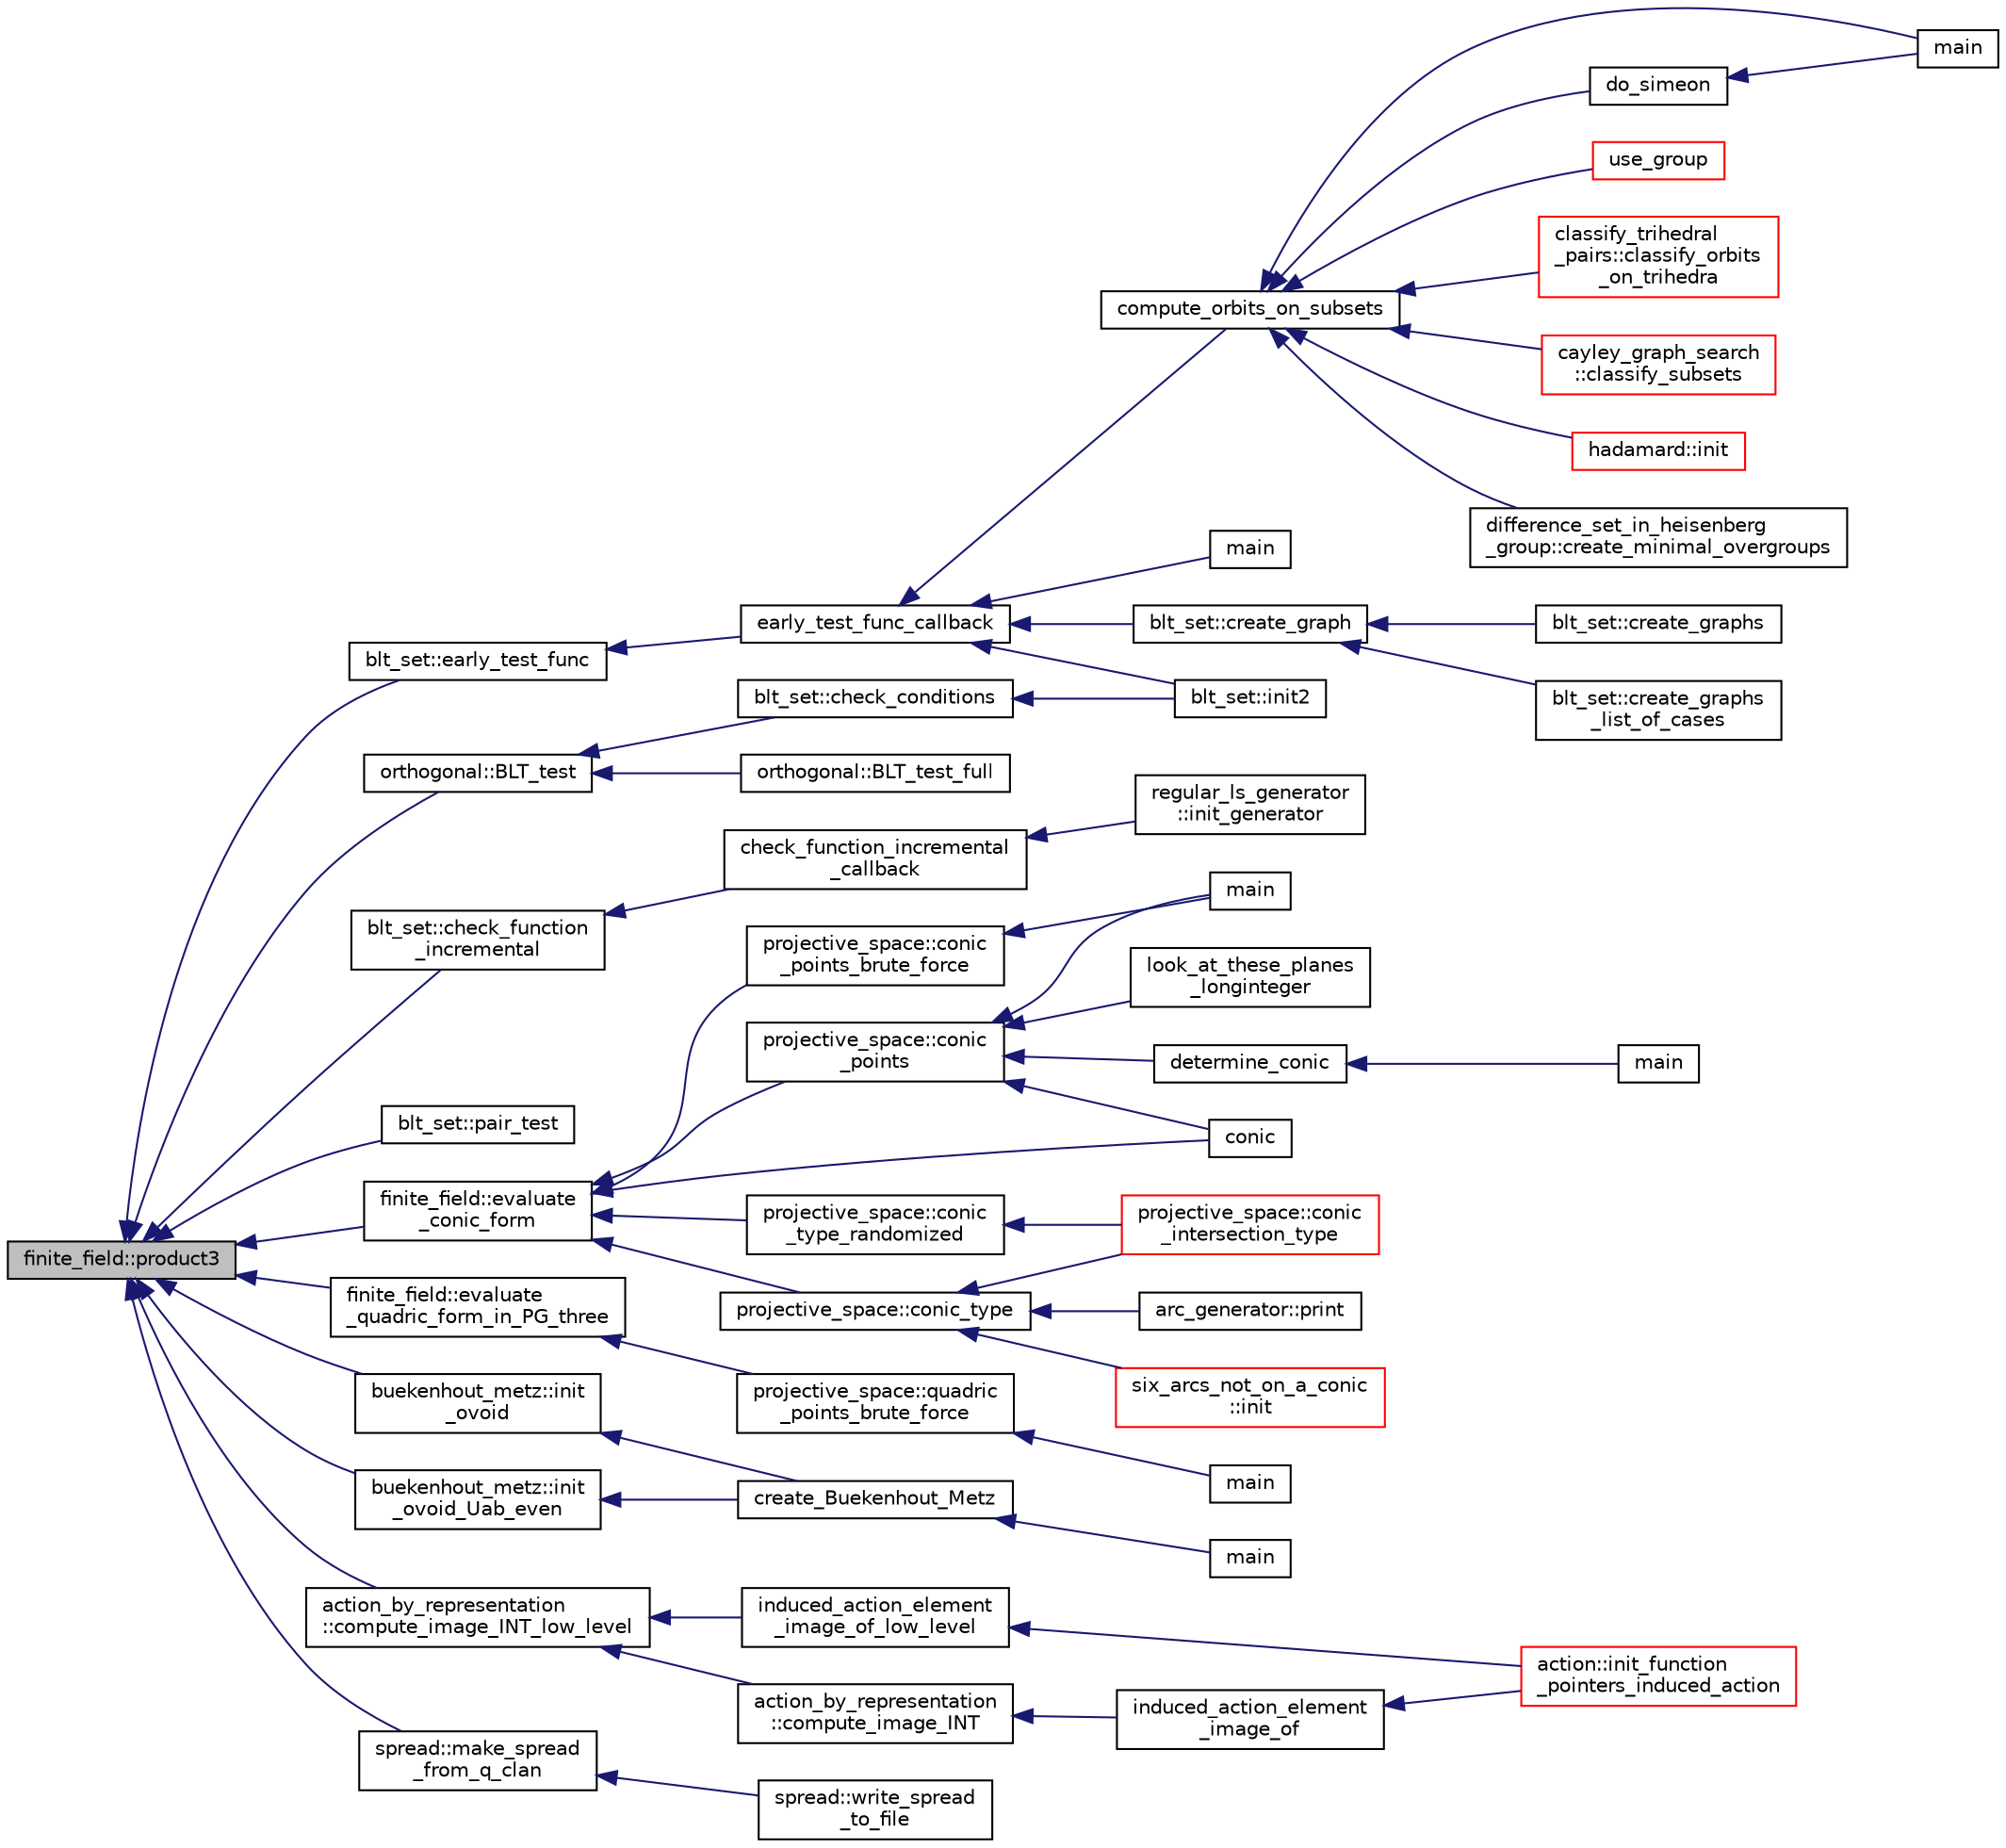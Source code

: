 digraph "finite_field::product3"
{
  edge [fontname="Helvetica",fontsize="10",labelfontname="Helvetica",labelfontsize="10"];
  node [fontname="Helvetica",fontsize="10",shape=record];
  rankdir="LR";
  Node16593 [label="finite_field::product3",height=0.2,width=0.4,color="black", fillcolor="grey75", style="filled", fontcolor="black"];
  Node16593 -> Node16594 [dir="back",color="midnightblue",fontsize="10",style="solid",fontname="Helvetica"];
  Node16594 [label="blt_set::early_test_func",height=0.2,width=0.4,color="black", fillcolor="white", style="filled",URL="$d1/d3d/classblt__set.html#ae13ce00db0bbbf0a157ee02a3aaea3c7"];
  Node16594 -> Node16595 [dir="back",color="midnightblue",fontsize="10",style="solid",fontname="Helvetica"];
  Node16595 [label="early_test_func_callback",height=0.2,width=0.4,color="black", fillcolor="white", style="filled",URL="$d1/d45/blt__set2_8_c.html#ac5b3d559ae4a7f04c7623f93300574ea"];
  Node16595 -> Node16596 [dir="back",color="midnightblue",fontsize="10",style="solid",fontname="Helvetica"];
  Node16596 [label="main",height=0.2,width=0.4,color="black", fillcolor="white", style="filled",URL="$d1/d5e/blt__main_8_c.html#a217dbf8b442f20279ea00b898af96f52"];
  Node16595 -> Node16597 [dir="back",color="midnightblue",fontsize="10",style="solid",fontname="Helvetica"];
  Node16597 [label="blt_set::init2",height=0.2,width=0.4,color="black", fillcolor="white", style="filled",URL="$d1/d3d/classblt__set.html#a3f1204faeab71c253039beffa3e6ee76"];
  Node16595 -> Node16598 [dir="back",color="midnightblue",fontsize="10",style="solid",fontname="Helvetica"];
  Node16598 [label="blt_set::create_graph",height=0.2,width=0.4,color="black", fillcolor="white", style="filled",URL="$d1/d3d/classblt__set.html#ae92249ece99ffbc92e93e49cd5d5dccf"];
  Node16598 -> Node16599 [dir="back",color="midnightblue",fontsize="10",style="solid",fontname="Helvetica"];
  Node16599 [label="blt_set::create_graphs",height=0.2,width=0.4,color="black", fillcolor="white", style="filled",URL="$d1/d3d/classblt__set.html#a3f1d4a8ed15875c47b327949f26a4533"];
  Node16598 -> Node16600 [dir="back",color="midnightblue",fontsize="10",style="solid",fontname="Helvetica"];
  Node16600 [label="blt_set::create_graphs\l_list_of_cases",height=0.2,width=0.4,color="black", fillcolor="white", style="filled",URL="$d1/d3d/classblt__set.html#a91ad531d4154bd887182dbd6121476f3"];
  Node16595 -> Node16601 [dir="back",color="midnightblue",fontsize="10",style="solid",fontname="Helvetica"];
  Node16601 [label="compute_orbits_on_subsets",height=0.2,width=0.4,color="black", fillcolor="white", style="filled",URL="$d3/d35/snakes__and__ladders__global_8_c.html#af33697aede0480110b1227f727252637"];
  Node16601 -> Node16602 [dir="back",color="midnightblue",fontsize="10",style="solid",fontname="Helvetica"];
  Node16602 [label="cayley_graph_search\l::classify_subsets",height=0.2,width=0.4,color="red", fillcolor="white", style="filled",URL="$de/dae/classcayley__graph__search.html#a4cf8a90752e018a281481ac80ad52c4b"];
  Node16601 -> Node16605 [dir="back",color="midnightblue",fontsize="10",style="solid",fontname="Helvetica"];
  Node16605 [label="hadamard::init",height=0.2,width=0.4,color="red", fillcolor="white", style="filled",URL="$d7/dbb/classhadamard.html#a16af359850b8bdd0d2a73e260d496c33"];
  Node16601 -> Node16607 [dir="back",color="midnightblue",fontsize="10",style="solid",fontname="Helvetica"];
  Node16607 [label="difference_set_in_heisenberg\l_group::create_minimal_overgroups",height=0.2,width=0.4,color="black", fillcolor="white", style="filled",URL="$de/d8a/classdifference__set__in__heisenberg__group.html#a9bde5ad5da3ebaebf98fbfd3e8110b79"];
  Node16601 -> Node16608 [dir="back",color="midnightblue",fontsize="10",style="solid",fontname="Helvetica"];
  Node16608 [label="main",height=0.2,width=0.4,color="black", fillcolor="white", style="filled",URL="$d5/d13/simeon_8_c.html#ae66f6b31b5ad750f1fe042a706a4e3d4"];
  Node16601 -> Node16609 [dir="back",color="midnightblue",fontsize="10",style="solid",fontname="Helvetica"];
  Node16609 [label="do_simeon",height=0.2,width=0.4,color="black", fillcolor="white", style="filled",URL="$d5/d13/simeon_8_c.html#a36cf3f9cb484fa44da7a7dfcbe9385d0"];
  Node16609 -> Node16608 [dir="back",color="midnightblue",fontsize="10",style="solid",fontname="Helvetica"];
  Node16601 -> Node16610 [dir="back",color="midnightblue",fontsize="10",style="solid",fontname="Helvetica"];
  Node16610 [label="use_group",height=0.2,width=0.4,color="red", fillcolor="white", style="filled",URL="$d9/d9f/all__cliques_8_c.html#aba62531e97173264c39afe2c7857af31"];
  Node16601 -> Node16612 [dir="back",color="midnightblue",fontsize="10",style="solid",fontname="Helvetica"];
  Node16612 [label="classify_trihedral\l_pairs::classify_orbits\l_on_trihedra",height=0.2,width=0.4,color="red", fillcolor="white", style="filled",URL="$d1/d21/classclassify__trihedral__pairs.html#a99625621bfba4bb65b3d60304b306539"];
  Node16593 -> Node16619 [dir="back",color="midnightblue",fontsize="10",style="solid",fontname="Helvetica"];
  Node16619 [label="blt_set::check_function\l_incremental",height=0.2,width=0.4,color="black", fillcolor="white", style="filled",URL="$d1/d3d/classblt__set.html#ae898e6318ef4382066d94f50196b9b81"];
  Node16619 -> Node16620 [dir="back",color="midnightblue",fontsize="10",style="solid",fontname="Helvetica"];
  Node16620 [label="check_function_incremental\l_callback",height=0.2,width=0.4,color="black", fillcolor="white", style="filled",URL="$df/d77/regular__ls_8h.html#a87182257b04c108154aaba0054da27bf"];
  Node16620 -> Node16621 [dir="back",color="midnightblue",fontsize="10",style="solid",fontname="Helvetica"];
  Node16621 [label="regular_ls_generator\l::init_generator",height=0.2,width=0.4,color="black", fillcolor="white", style="filled",URL="$d2/dd8/classregular__ls__generator.html#ad2d853778456c12a007b975c38f60ab3"];
  Node16593 -> Node16622 [dir="back",color="midnightblue",fontsize="10",style="solid",fontname="Helvetica"];
  Node16622 [label="blt_set::pair_test",height=0.2,width=0.4,color="black", fillcolor="white", style="filled",URL="$d1/d3d/classblt__set.html#a010e746fd6fc5a539cec27bced4ff477"];
  Node16593 -> Node16623 [dir="back",color="midnightblue",fontsize="10",style="solid",fontname="Helvetica"];
  Node16623 [label="orthogonal::BLT_test",height=0.2,width=0.4,color="black", fillcolor="white", style="filled",URL="$d7/daa/classorthogonal.html#a019329f3f04ea9accbca7f7816183f6a"];
  Node16623 -> Node16624 [dir="back",color="midnightblue",fontsize="10",style="solid",fontname="Helvetica"];
  Node16624 [label="blt_set::check_conditions",height=0.2,width=0.4,color="black", fillcolor="white", style="filled",URL="$d1/d3d/classblt__set.html#ad51895e1ed3f1541ed735bc06befd9c1"];
  Node16624 -> Node16597 [dir="back",color="midnightblue",fontsize="10",style="solid",fontname="Helvetica"];
  Node16623 -> Node16625 [dir="back",color="midnightblue",fontsize="10",style="solid",fontname="Helvetica"];
  Node16625 [label="orthogonal::BLT_test_full",height=0.2,width=0.4,color="black", fillcolor="white", style="filled",URL="$d7/daa/classorthogonal.html#ab4c41d4de00851e2edc32108f30a9520"];
  Node16593 -> Node16626 [dir="back",color="midnightblue",fontsize="10",style="solid",fontname="Helvetica"];
  Node16626 [label="finite_field::evaluate\l_conic_form",height=0.2,width=0.4,color="black", fillcolor="white", style="filled",URL="$df/d5a/classfinite__field.html#ad0d30daf0c7242c3a57226614d34522a"];
  Node16626 -> Node16627 [dir="back",color="midnightblue",fontsize="10",style="solid",fontname="Helvetica"];
  Node16627 [label="conic",height=0.2,width=0.4,color="black", fillcolor="white", style="filled",URL="$d4/de8/conic_8_c.html#a96def9474b981a9d5831a9b48d85d652"];
  Node16626 -> Node16628 [dir="back",color="midnightblue",fontsize="10",style="solid",fontname="Helvetica"];
  Node16628 [label="projective_space::conic\l_points_brute_force",height=0.2,width=0.4,color="black", fillcolor="white", style="filled",URL="$d2/d17/classprojective__space.html#af4a32fbd4850227dd2dd12b095d4967f"];
  Node16628 -> Node16629 [dir="back",color="midnightblue",fontsize="10",style="solid",fontname="Helvetica"];
  Node16629 [label="main",height=0.2,width=0.4,color="black", fillcolor="white", style="filled",URL="$de/d27/determine__conic_8_c.html#a3c04138a5bfe5d72780bb7e82a18e627"];
  Node16626 -> Node16630 [dir="back",color="midnightblue",fontsize="10",style="solid",fontname="Helvetica"];
  Node16630 [label="projective_space::conic\l_points",height=0.2,width=0.4,color="black", fillcolor="white", style="filled",URL="$d2/d17/classprojective__space.html#ac89e189c57d38120fd83fec078fd59e8"];
  Node16630 -> Node16627 [dir="back",color="midnightblue",fontsize="10",style="solid",fontname="Helvetica"];
  Node16630 -> Node16631 [dir="back",color="midnightblue",fontsize="10",style="solid",fontname="Helvetica"];
  Node16631 [label="look_at_these_planes\l_longinteger",height=0.2,width=0.4,color="black", fillcolor="white", style="filled",URL="$da/d90/analyze_8_c.html#ae230005122bb89f7409f5937134b73bf"];
  Node16630 -> Node16629 [dir="back",color="midnightblue",fontsize="10",style="solid",fontname="Helvetica"];
  Node16630 -> Node16632 [dir="back",color="midnightblue",fontsize="10",style="solid",fontname="Helvetica"];
  Node16632 [label="determine_conic",height=0.2,width=0.4,color="black", fillcolor="white", style="filled",URL="$d5/d87/globals_8h.html#a1f36b2be45a6576165929165abb56f1e"];
  Node16632 -> Node16633 [dir="back",color="midnightblue",fontsize="10",style="solid",fontname="Helvetica"];
  Node16633 [label="main",height=0.2,width=0.4,color="black", fillcolor="white", style="filled",URL="$d4/de8/conic_8_c.html#a3c04138a5bfe5d72780bb7e82a18e627"];
  Node16626 -> Node16634 [dir="back",color="midnightblue",fontsize="10",style="solid",fontname="Helvetica"];
  Node16634 [label="projective_space::conic\l_type_randomized",height=0.2,width=0.4,color="black", fillcolor="white", style="filled",URL="$d2/d17/classprojective__space.html#af486b51daa10b4de0c8b50fb5c1c2ee7"];
  Node16634 -> Node16635 [dir="back",color="midnightblue",fontsize="10",style="solid",fontname="Helvetica"];
  Node16635 [label="projective_space::conic\l_intersection_type",height=0.2,width=0.4,color="red", fillcolor="white", style="filled",URL="$d2/d17/classprojective__space.html#a8f3472a2e9af4ac7874a5195ec6e0d58"];
  Node16626 -> Node16639 [dir="back",color="midnightblue",fontsize="10",style="solid",fontname="Helvetica"];
  Node16639 [label="projective_space::conic_type",height=0.2,width=0.4,color="black", fillcolor="white", style="filled",URL="$d2/d17/classprojective__space.html#af5a8dcbc4bbe1638c3037b949b3b3306"];
  Node16639 -> Node16635 [dir="back",color="midnightblue",fontsize="10",style="solid",fontname="Helvetica"];
  Node16639 -> Node16640 [dir="back",color="midnightblue",fontsize="10",style="solid",fontname="Helvetica"];
  Node16640 [label="arc_generator::print",height=0.2,width=0.4,color="black", fillcolor="white", style="filled",URL="$d4/d21/classarc__generator.html#a4ae2e25ba85a60fb2a90a7b4f52675f7"];
  Node16639 -> Node16641 [dir="back",color="midnightblue",fontsize="10",style="solid",fontname="Helvetica"];
  Node16641 [label="six_arcs_not_on_a_conic\l::init",height=0.2,width=0.4,color="red", fillcolor="white", style="filled",URL="$d8/de6/classsix__arcs__not__on__a__conic.html#a7a4d5cf8a098488729934cfa8a70944a"];
  Node16593 -> Node16643 [dir="back",color="midnightblue",fontsize="10",style="solid",fontname="Helvetica"];
  Node16643 [label="finite_field::evaluate\l_quadric_form_in_PG_three",height=0.2,width=0.4,color="black", fillcolor="white", style="filled",URL="$df/d5a/classfinite__field.html#a45884a0fc7244d9080460ebbb703c6f1"];
  Node16643 -> Node16644 [dir="back",color="midnightblue",fontsize="10",style="solid",fontname="Helvetica"];
  Node16644 [label="projective_space::quadric\l_points_brute_force",height=0.2,width=0.4,color="black", fillcolor="white", style="filled",URL="$d2/d17/classprojective__space.html#af86e94e537f6a36d08b546152178687e"];
  Node16644 -> Node16645 [dir="back",color="midnightblue",fontsize="10",style="solid",fontname="Helvetica"];
  Node16645 [label="main",height=0.2,width=0.4,color="black", fillcolor="white", style="filled",URL="$d7/d9d/determine__quadric_8_c.html#a3c04138a5bfe5d72780bb7e82a18e627"];
  Node16593 -> Node16646 [dir="back",color="midnightblue",fontsize="10",style="solid",fontname="Helvetica"];
  Node16646 [label="buekenhout_metz::init\l_ovoid",height=0.2,width=0.4,color="black", fillcolor="white", style="filled",URL="$d8/d98/classbuekenhout__metz.html#a217d76a8e2385ce176c4c461085ab065"];
  Node16646 -> Node16647 [dir="back",color="midnightblue",fontsize="10",style="solid",fontname="Helvetica"];
  Node16647 [label="create_Buekenhout_Metz",height=0.2,width=0.4,color="black", fillcolor="white", style="filled",URL="$df/d74/tl__geometry_8h.html#a78309855776389326c2be56b2c5c1f0c"];
  Node16647 -> Node16648 [dir="back",color="midnightblue",fontsize="10",style="solid",fontname="Helvetica"];
  Node16648 [label="main",height=0.2,width=0.4,color="black", fillcolor="white", style="filled",URL="$d4/d6e/make__something_8_c.html#a217dbf8b442f20279ea00b898af96f52"];
  Node16593 -> Node16649 [dir="back",color="midnightblue",fontsize="10",style="solid",fontname="Helvetica"];
  Node16649 [label="buekenhout_metz::init\l_ovoid_Uab_even",height=0.2,width=0.4,color="black", fillcolor="white", style="filled",URL="$d8/d98/classbuekenhout__metz.html#ae2add9715f3b70bfb635fdb8d33bfa71"];
  Node16649 -> Node16647 [dir="back",color="midnightblue",fontsize="10",style="solid",fontname="Helvetica"];
  Node16593 -> Node16650 [dir="back",color="midnightblue",fontsize="10",style="solid",fontname="Helvetica"];
  Node16650 [label="action_by_representation\l::compute_image_INT_low_level",height=0.2,width=0.4,color="black", fillcolor="white", style="filled",URL="$d1/d9d/classaction__by__representation.html#a599c62e0318b6451dfe39af26d699baa"];
  Node16650 -> Node16651 [dir="back",color="midnightblue",fontsize="10",style="solid",fontname="Helvetica"];
  Node16651 [label="induced_action_element\l_image_of_low_level",height=0.2,width=0.4,color="black", fillcolor="white", style="filled",URL="$d3/d27/interface_8_c.html#aa4bc5f68829829d9a41223c260c658c5"];
  Node16651 -> Node16652 [dir="back",color="midnightblue",fontsize="10",style="solid",fontname="Helvetica"];
  Node16652 [label="action::init_function\l_pointers_induced_action",height=0.2,width=0.4,color="red", fillcolor="white", style="filled",URL="$d2/d86/classaction.html#a3b9287d084b24f7a3b9532a7589c58de"];
  Node16650 -> Node16840 [dir="back",color="midnightblue",fontsize="10",style="solid",fontname="Helvetica"];
  Node16840 [label="action_by_representation\l::compute_image_INT",height=0.2,width=0.4,color="black", fillcolor="white", style="filled",URL="$d1/d9d/classaction__by__representation.html#a8c6b43be13f3fa61c51d3c5f2a3411d4"];
  Node16840 -> Node16841 [dir="back",color="midnightblue",fontsize="10",style="solid",fontname="Helvetica"];
  Node16841 [label="induced_action_element\l_image_of",height=0.2,width=0.4,color="black", fillcolor="white", style="filled",URL="$d3/d27/interface_8_c.html#a821850d6c3988dd122de0489cd36f0f0"];
  Node16841 -> Node16652 [dir="back",color="midnightblue",fontsize="10",style="solid",fontname="Helvetica"];
  Node16593 -> Node16842 [dir="back",color="midnightblue",fontsize="10",style="solid",fontname="Helvetica"];
  Node16842 [label="spread::make_spread\l_from_q_clan",height=0.2,width=0.4,color="black", fillcolor="white", style="filled",URL="$da/dc1/classspread.html#a3dcf930f3e0d9ebdead688a37cddd967"];
  Node16842 -> Node16843 [dir="back",color="midnightblue",fontsize="10",style="solid",fontname="Helvetica"];
  Node16843 [label="spread::write_spread\l_to_file",height=0.2,width=0.4,color="black", fillcolor="white", style="filled",URL="$da/dc1/classspread.html#a9f95558308c8dc53f5fa50a82ddacf0b"];
}
